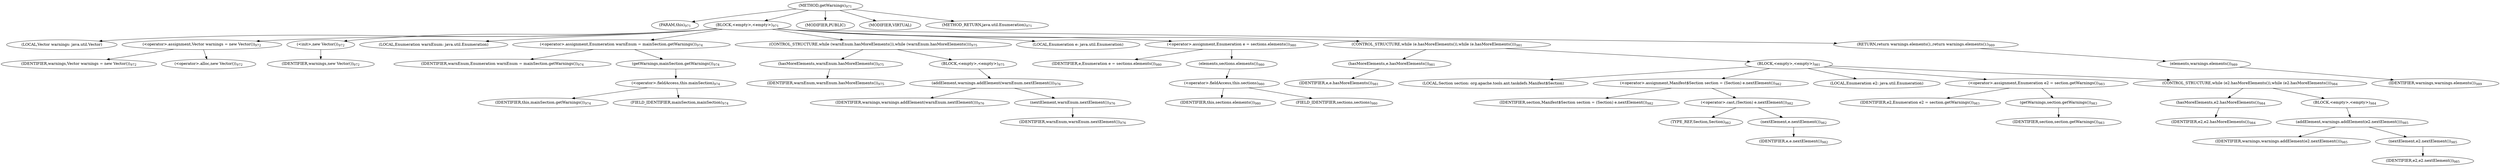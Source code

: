 digraph "getWarnings" {  
"2301" [label = <(METHOD,getWarnings)<SUB>971</SUB>> ]
"2302" [label = <(PARAM,this)<SUB>971</SUB>> ]
"2303" [label = <(BLOCK,&lt;empty&gt;,&lt;empty&gt;)<SUB>971</SUB>> ]
"140" [label = <(LOCAL,Vector warnings: java.util.Vector)> ]
"2304" [label = <(&lt;operator&gt;.assignment,Vector warnings = new Vector())<SUB>972</SUB>> ]
"2305" [label = <(IDENTIFIER,warnings,Vector warnings = new Vector())<SUB>972</SUB>> ]
"2306" [label = <(&lt;operator&gt;.alloc,new Vector())<SUB>972</SUB>> ]
"2307" [label = <(&lt;init&gt;,new Vector())<SUB>972</SUB>> ]
"139" [label = <(IDENTIFIER,warnings,new Vector())<SUB>972</SUB>> ]
"2308" [label = <(LOCAL,Enumeration warnEnum: java.util.Enumeration)> ]
"2309" [label = <(&lt;operator&gt;.assignment,Enumeration warnEnum = mainSection.getWarnings())<SUB>974</SUB>> ]
"2310" [label = <(IDENTIFIER,warnEnum,Enumeration warnEnum = mainSection.getWarnings())<SUB>974</SUB>> ]
"2311" [label = <(getWarnings,mainSection.getWarnings())<SUB>974</SUB>> ]
"2312" [label = <(&lt;operator&gt;.fieldAccess,this.mainSection)<SUB>974</SUB>> ]
"2313" [label = <(IDENTIFIER,this,mainSection.getWarnings())<SUB>974</SUB>> ]
"2314" [label = <(FIELD_IDENTIFIER,mainSection,mainSection)<SUB>974</SUB>> ]
"2315" [label = <(CONTROL_STRUCTURE,while (warnEnum.hasMoreElements()),while (warnEnum.hasMoreElements()))<SUB>975</SUB>> ]
"2316" [label = <(hasMoreElements,warnEnum.hasMoreElements())<SUB>975</SUB>> ]
"2317" [label = <(IDENTIFIER,warnEnum,warnEnum.hasMoreElements())<SUB>975</SUB>> ]
"2318" [label = <(BLOCK,&lt;empty&gt;,&lt;empty&gt;)<SUB>975</SUB>> ]
"2319" [label = <(addElement,warnings.addElement(warnEnum.nextElement()))<SUB>976</SUB>> ]
"2320" [label = <(IDENTIFIER,warnings,warnings.addElement(warnEnum.nextElement()))<SUB>976</SUB>> ]
"2321" [label = <(nextElement,warnEnum.nextElement())<SUB>976</SUB>> ]
"2322" [label = <(IDENTIFIER,warnEnum,warnEnum.nextElement())<SUB>976</SUB>> ]
"2323" [label = <(LOCAL,Enumeration e: java.util.Enumeration)> ]
"2324" [label = <(&lt;operator&gt;.assignment,Enumeration e = sections.elements())<SUB>980</SUB>> ]
"2325" [label = <(IDENTIFIER,e,Enumeration e = sections.elements())<SUB>980</SUB>> ]
"2326" [label = <(elements,sections.elements())<SUB>980</SUB>> ]
"2327" [label = <(&lt;operator&gt;.fieldAccess,this.sections)<SUB>980</SUB>> ]
"2328" [label = <(IDENTIFIER,this,sections.elements())<SUB>980</SUB>> ]
"2329" [label = <(FIELD_IDENTIFIER,sections,sections)<SUB>980</SUB>> ]
"2330" [label = <(CONTROL_STRUCTURE,while (e.hasMoreElements()),while (e.hasMoreElements()))<SUB>981</SUB>> ]
"2331" [label = <(hasMoreElements,e.hasMoreElements())<SUB>981</SUB>> ]
"2332" [label = <(IDENTIFIER,e,e.hasMoreElements())<SUB>981</SUB>> ]
"2333" [label = <(BLOCK,&lt;empty&gt;,&lt;empty&gt;)<SUB>981</SUB>> ]
"2334" [label = <(LOCAL,Section section: org.apache.tools.ant.taskdefs.Manifest$Section)> ]
"2335" [label = <(&lt;operator&gt;.assignment,Manifest$Section section = (Section) e.nextElement())<SUB>982</SUB>> ]
"2336" [label = <(IDENTIFIER,section,Manifest$Section section = (Section) e.nextElement())<SUB>982</SUB>> ]
"2337" [label = <(&lt;operator&gt;.cast,(Section) e.nextElement())<SUB>982</SUB>> ]
"2338" [label = <(TYPE_REF,Section,Section)<SUB>982</SUB>> ]
"2339" [label = <(nextElement,e.nextElement())<SUB>982</SUB>> ]
"2340" [label = <(IDENTIFIER,e,e.nextElement())<SUB>982</SUB>> ]
"2341" [label = <(LOCAL,Enumeration e2: java.util.Enumeration)> ]
"2342" [label = <(&lt;operator&gt;.assignment,Enumeration e2 = section.getWarnings())<SUB>983</SUB>> ]
"2343" [label = <(IDENTIFIER,e2,Enumeration e2 = section.getWarnings())<SUB>983</SUB>> ]
"2344" [label = <(getWarnings,section.getWarnings())<SUB>983</SUB>> ]
"2345" [label = <(IDENTIFIER,section,section.getWarnings())<SUB>983</SUB>> ]
"2346" [label = <(CONTROL_STRUCTURE,while (e2.hasMoreElements()),while (e2.hasMoreElements()))<SUB>984</SUB>> ]
"2347" [label = <(hasMoreElements,e2.hasMoreElements())<SUB>984</SUB>> ]
"2348" [label = <(IDENTIFIER,e2,e2.hasMoreElements())<SUB>984</SUB>> ]
"2349" [label = <(BLOCK,&lt;empty&gt;,&lt;empty&gt;)<SUB>984</SUB>> ]
"2350" [label = <(addElement,warnings.addElement(e2.nextElement()))<SUB>985</SUB>> ]
"2351" [label = <(IDENTIFIER,warnings,warnings.addElement(e2.nextElement()))<SUB>985</SUB>> ]
"2352" [label = <(nextElement,e2.nextElement())<SUB>985</SUB>> ]
"2353" [label = <(IDENTIFIER,e2,e2.nextElement())<SUB>985</SUB>> ]
"2354" [label = <(RETURN,return warnings.elements();,return warnings.elements();)<SUB>989</SUB>> ]
"2355" [label = <(elements,warnings.elements())<SUB>989</SUB>> ]
"2356" [label = <(IDENTIFIER,warnings,warnings.elements())<SUB>989</SUB>> ]
"2357" [label = <(MODIFIER,PUBLIC)> ]
"2358" [label = <(MODIFIER,VIRTUAL)> ]
"2359" [label = <(METHOD_RETURN,java.util.Enumeration)<SUB>971</SUB>> ]
  "2301" -> "2302" 
  "2301" -> "2303" 
  "2301" -> "2357" 
  "2301" -> "2358" 
  "2301" -> "2359" 
  "2303" -> "140" 
  "2303" -> "2304" 
  "2303" -> "2307" 
  "2303" -> "2308" 
  "2303" -> "2309" 
  "2303" -> "2315" 
  "2303" -> "2323" 
  "2303" -> "2324" 
  "2303" -> "2330" 
  "2303" -> "2354" 
  "2304" -> "2305" 
  "2304" -> "2306" 
  "2307" -> "139" 
  "2309" -> "2310" 
  "2309" -> "2311" 
  "2311" -> "2312" 
  "2312" -> "2313" 
  "2312" -> "2314" 
  "2315" -> "2316" 
  "2315" -> "2318" 
  "2316" -> "2317" 
  "2318" -> "2319" 
  "2319" -> "2320" 
  "2319" -> "2321" 
  "2321" -> "2322" 
  "2324" -> "2325" 
  "2324" -> "2326" 
  "2326" -> "2327" 
  "2327" -> "2328" 
  "2327" -> "2329" 
  "2330" -> "2331" 
  "2330" -> "2333" 
  "2331" -> "2332" 
  "2333" -> "2334" 
  "2333" -> "2335" 
  "2333" -> "2341" 
  "2333" -> "2342" 
  "2333" -> "2346" 
  "2335" -> "2336" 
  "2335" -> "2337" 
  "2337" -> "2338" 
  "2337" -> "2339" 
  "2339" -> "2340" 
  "2342" -> "2343" 
  "2342" -> "2344" 
  "2344" -> "2345" 
  "2346" -> "2347" 
  "2346" -> "2349" 
  "2347" -> "2348" 
  "2349" -> "2350" 
  "2350" -> "2351" 
  "2350" -> "2352" 
  "2352" -> "2353" 
  "2354" -> "2355" 
  "2355" -> "2356" 
}
